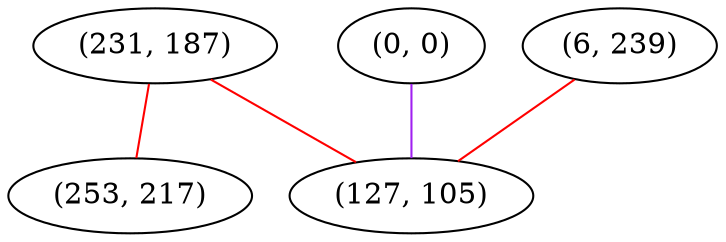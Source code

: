 graph "" {
"(231, 187)";
"(253, 217)";
"(0, 0)";
"(6, 239)";
"(127, 105)";
"(231, 187)" -- "(253, 217)"  [color=red, key=0, weight=1];
"(231, 187)" -- "(127, 105)"  [color=red, key=0, weight=1];
"(0, 0)" -- "(127, 105)"  [color=purple, key=0, weight=4];
"(6, 239)" -- "(127, 105)"  [color=red, key=0, weight=1];
}

